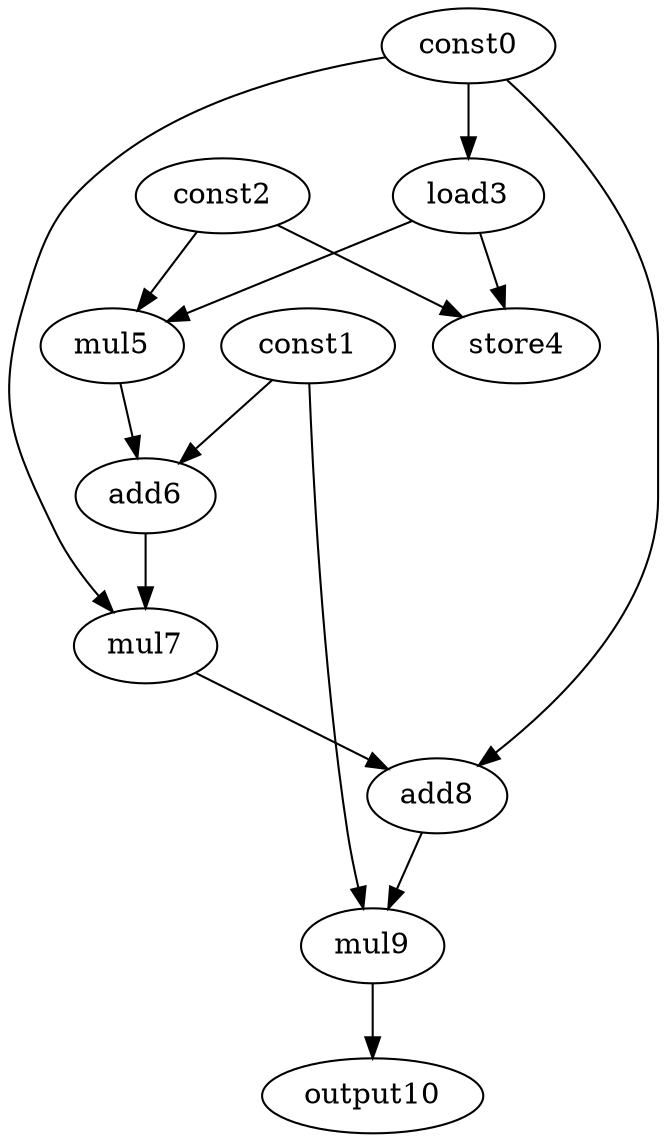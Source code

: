 digraph G { 
const0[opcode=const]; 
const1[opcode=const]; 
const2[opcode=const]; 
load3[opcode=load]; 
store4[opcode=store]; 
mul5[opcode=mul]; 
add6[opcode=add]; 
mul7[opcode=mul]; 
add8[opcode=add]; 
mul9[opcode=mul]; 
output10[opcode=output]; 
const0->load3[operand=0];
const2->store4[operand=0];
load3->store4[operand=1];
const2->mul5[operand=0];
load3->mul5[operand=1];
const1->add6[operand=0];
mul5->add6[operand=1];
const0->mul7[operand=0];
add6->mul7[operand=1];
const0->add8[operand=0];
mul7->add8[operand=1];
add8->mul9[operand=0];
const1->mul9[operand=1];
mul9->output10[operand=0];
}
